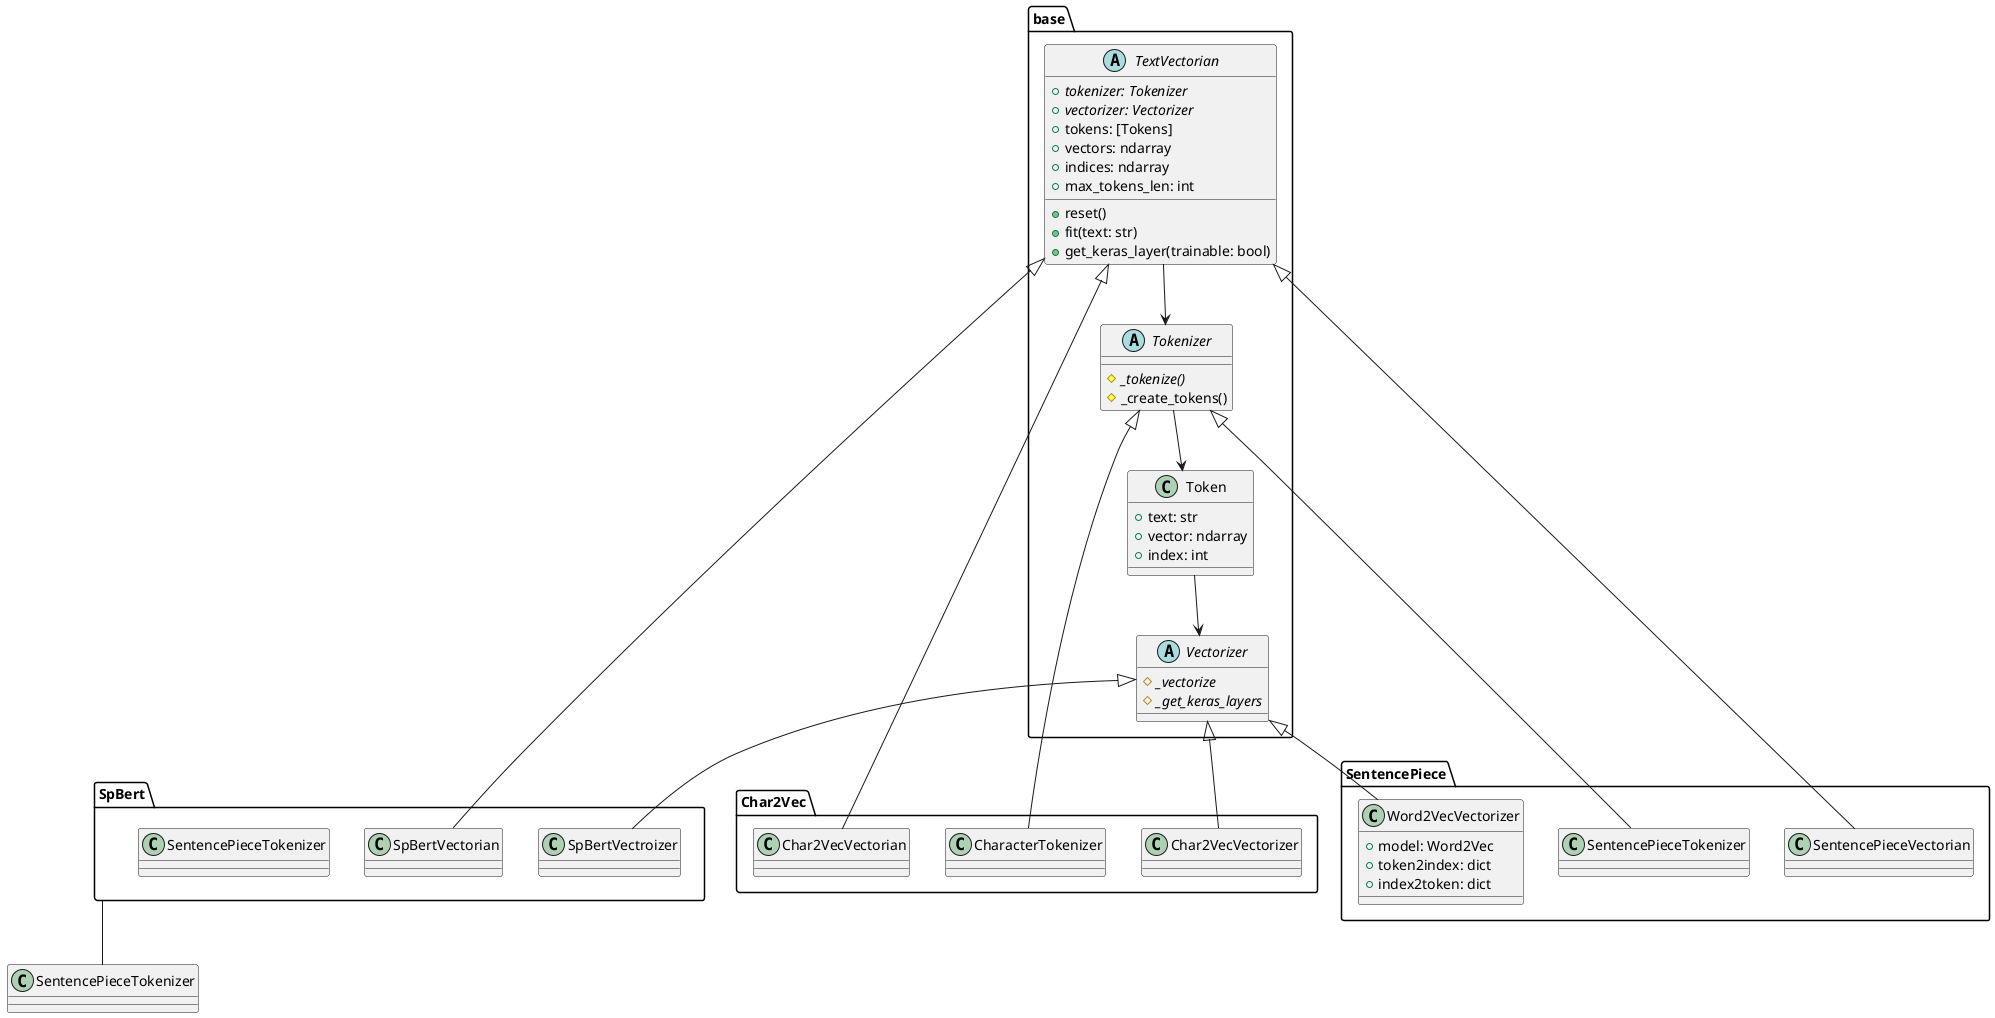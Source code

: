 @startuml

package base {
    class Token {
        +text: str
        +vector: ndarray
        +index: int
    }
    abstract Vectorizer {
        {abstract} #_vectorize
        {abstract} #_get_keras_layers
    }
    abstract Tokenizer {
        {abstract} #_tokenize()
        #_create_tokens()
    }
    abstract TextVectorian {
        {abstract} +tokenizer: Tokenizer
        {abstract} +vectorizer: Vectorizer
        +tokens: [Tokens]
        +vectors: ndarray
        +indices: ndarray
        +max_tokens_len: int
        +reset()
        +fit(text: str)
        +get_keras_layer(trainable: bool)
    }
}

Token --> Vectorizer
Tokenizer --> Token
TextVectorian --> Tokenizer

package SentencePiece {
    class Word2VecVectorizer {
        +model: Word2Vec
        +token2index: dict
        +index2token: dict
    }
    class SentencePieceTokenizer
    class SentencePieceVectorian
}

Vectorizer <|-- Word2VecVectorizer
Tokenizer <|-- SentencePieceTokenizer
TextVectorian <|-- SentencePieceVectorian

package Char2Vec {
    class Char2VecVectorizer
    class CharacterTokenizer
    class Char2VecVectorian
}

Vectorizer <|-- Char2VecVectorizer
Tokenizer <|-- CharacterTokenizer
TextVectorian <|-- Char2VecVectorian

package SpBert {
    class SpBertVectorian
    class SpBertVectroizer
    class SentencePieceTokenizer
}

Vectorizer <|-- SpBertVectroizer
TextVectorian <|-- SpBertVectorian
SpBert -- SentencePieceTokenizer

@enduml